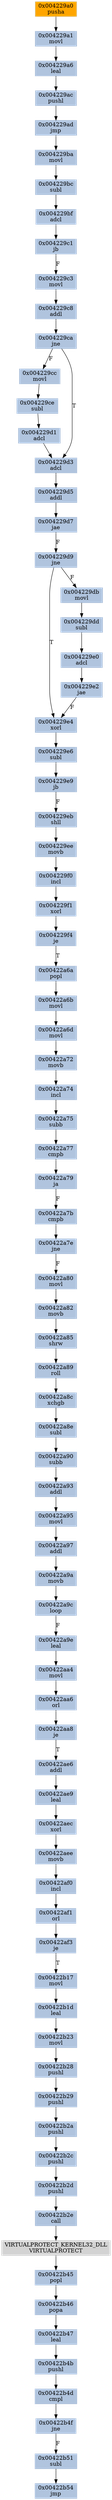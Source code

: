 strict digraph G {
	graph [bgcolor=transparent,
		name=G
	];
	node [color=lightsteelblue,
		fillcolor=lightsteelblue,
		shape=rectangle,
		style=filled
	];
	"0x00422b2a"	[label="0x00422b2a
pushl"];
	"0x00422b2c"	[label="0x00422b2c
pushl"];
	"0x00422b2a" -> "0x00422b2c"	[color="#000000"];
	"0x00422a93"	[label="0x00422a93
addl"];
	"0x00422a95"	[label="0x00422a95
movl"];
	"0x00422a93" -> "0x00422a95"	[color="#000000"];
	"0x004229a0"	[color=lightgrey,
		fillcolor=orange,
		label="0x004229a0
pusha"];
	"0x004229a1"	[label="0x004229a1
movl"];
	"0x004229a0" -> "0x004229a1"	[color="#000000"];
	"0x004229e2"	[label="0x004229e2
jae"];
	"0x004229e4"	[label="0x004229e4
xorl"];
	"0x004229e2" -> "0x004229e4"	[color="#000000",
		label=F];
	"0x00422af0"	[label="0x00422af0
incl"];
	"0x00422af1"	[label="0x00422af1
orl"];
	"0x00422af0" -> "0x00422af1"	[color="#000000"];
	"0x004229e0"	[label="0x004229e0
adcl"];
	"0x004229e0" -> "0x004229e2"	[color="#000000"];
	"0x00422a74"	[label="0x00422a74
incl"];
	"0x00422a75"	[label="0x00422a75
subb"];
	"0x00422a74" -> "0x00422a75"	[color="#000000"];
	"0x004229c8"	[label="0x004229c8
addl"];
	"0x004229ca"	[label="0x004229ca
jne"];
	"0x004229c8" -> "0x004229ca"	[color="#000000"];
	"0x00422b1d"	[label="0x00422b1d
leal"];
	"0x00422b23"	[label="0x00422b23
movl"];
	"0x00422b1d" -> "0x00422b23"	[color="#000000"];
	"0x00422a9a"	[label="0x00422a9a
movb"];
	"0x00422a9c"	[label="0x00422a9c
loop"];
	"0x00422a9a" -> "0x00422a9c"	[color="#000000"];
	"0x00422a85"	[label="0x00422a85
shrw"];
	"0x00422a89"	[label="0x00422a89
roll"];
	"0x00422a85" -> "0x00422a89"	[color="#000000"];
	"0x00422af3"	[label="0x00422af3
je"];
	"0x00422b17"	[label="0x00422b17
movl"];
	"0x00422af3" -> "0x00422b17"	[color="#000000",
		label=T];
	"0x00422a90"	[label="0x00422a90
subb"];
	"0x00422a90" -> "0x00422a93"	[color="#000000"];
	"0x00422a9e"	[label="0x00422a9e
leal"];
	"0x00422aa4"	[label="0x00422aa4
movl"];
	"0x00422a9e" -> "0x00422aa4"	[color="#000000"];
	"0x004229eb"	[label="0x004229eb
shll"];
	"0x004229ee"	[label="0x004229ee
movb"];
	"0x004229eb" -> "0x004229ee"	[color="#000000"];
	VIRTUALPROTECT_KERNEL32_DLL	[color=lightgrey,
		fillcolor=lightgrey,
		label="VIRTUALPROTECT_KERNEL32_DLL
VIRTUALPROTECT"];
	"0x00422b45"	[label="0x00422b45
popl"];
	VIRTUALPROTECT_KERNEL32_DLL -> "0x00422b45"	[color="#000000"];
	"0x00422ae6"	[label="0x00422ae6
addl"];
	"0x00422ae9"	[label="0x00422ae9
leal"];
	"0x00422ae6" -> "0x00422ae9"	[color="#000000"];
	"0x004229cc"	[label="0x004229cc
movl"];
	"0x004229ca" -> "0x004229cc"	[color="#000000",
		label=F];
	"0x004229d3"	[label="0x004229d3
adcl"];
	"0x004229ca" -> "0x004229d3"	[color="#000000",
		label=T];
	"0x00422a72"	[label="0x00422a72
movb"];
	"0x00422a72" -> "0x00422a74"	[color="#000000"];
	"0x00422b51"	[label="0x00422b51
subl"];
	"0x00422b54"	[label="0x00422b54
jmp"];
	"0x00422b51" -> "0x00422b54"	[color="#000000"];
	"0x00422b46"	[label="0x00422b46
popa"];
	"0x00422b47"	[label="0x00422b47
leal"];
	"0x00422b46" -> "0x00422b47"	[color="#000000"];
	"0x004229e9"	[label="0x004229e9
jb"];
	"0x004229e9" -> "0x004229eb"	[color="#000000",
		label=F];
	"0x00422a8c"	[label="0x00422a8c
xchgb"];
	"0x00422a89" -> "0x00422a8c"	[color="#000000"];
	"0x004229d5"	[label="0x004229d5
addl"];
	"0x004229d7"	[label="0x004229d7
jae"];
	"0x004229d5" -> "0x004229d7"	[color="#000000"];
	"0x00422a80"	[label="0x00422a80
movl"];
	"0x00422a82"	[label="0x00422a82
movb"];
	"0x00422a80" -> "0x00422a82"	[color="#000000"];
	"0x00422b17" -> "0x00422b1d"	[color="#000000"];
	"0x004229ce"	[label="0x004229ce
subl"];
	"0x004229cc" -> "0x004229ce"	[color="#000000"];
	"0x004229f1"	[label="0x004229f1
xorl"];
	"0x004229f4"	[label="0x004229f4
je"];
	"0x004229f1" -> "0x004229f4"	[color="#000000"];
	"0x004229a6"	[label="0x004229a6
leal"];
	"0x004229ac"	[label="0x004229ac
pushl"];
	"0x004229a6" -> "0x004229ac"	[color="#000000"];
	"0x00422aa6"	[label="0x00422aa6
orl"];
	"0x00422aa8"	[label="0x00422aa8
je"];
	"0x00422aa6" -> "0x00422aa8"	[color="#000000"];
	"0x00422a6a"	[label="0x00422a6a
popl"];
	"0x004229f4" -> "0x00422a6a"	[color="#000000",
		label=T];
	"0x004229e6"	[label="0x004229e6
subl"];
	"0x004229e6" -> "0x004229e9"	[color="#000000"];
	"0x00422aa8" -> "0x00422ae6"	[color="#000000",
		label=T];
	"0x00422aec"	[label="0x00422aec
xorl"];
	"0x00422aee"	[label="0x00422aee
movb"];
	"0x00422aec" -> "0x00422aee"	[color="#000000"];
	"0x004229d9"	[label="0x004229d9
jne"];
	"0x004229d9" -> "0x004229e4"	[color="#000000",
		label=T];
	"0x004229db"	[label="0x004229db
movl"];
	"0x004229d9" -> "0x004229db"	[color="#000000",
		label=F];
	"0x00422b2d"	[label="0x00422b2d
pushl"];
	"0x00422b2c" -> "0x00422b2d"	[color="#000000"];
	"0x00422b29"	[label="0x00422b29
pushl"];
	"0x00422b29" -> "0x00422b2a"	[color="#000000"];
	"0x004229e4" -> "0x004229e6"	[color="#000000"];
	"0x00422aa4" -> "0x00422aa6"	[color="#000000"];
	"0x004229d1"	[label="0x004229d1
adcl"];
	"0x004229d1" -> "0x004229d3"	[color="#000000"];
	"0x00422a7e"	[label="0x00422a7e
jne"];
	"0x00422a7e" -> "0x00422a80"	[color="#000000",
		label=F];
	"0x004229ad"	[label="0x004229ad
jmp"];
	"0x004229ba"	[label="0x004229ba
movl"];
	"0x004229ad" -> "0x004229ba"	[color="#000000"];
	"0x004229ce" -> "0x004229d1"	[color="#000000"];
	"0x00422a97"	[label="0x00422a97
addl"];
	"0x00422a97" -> "0x00422a9a"	[color="#000000"];
	"0x004229dd"	[label="0x004229dd
subl"];
	"0x004229dd" -> "0x004229e0"	[color="#000000"];
	"0x00422af1" -> "0x00422af3"	[color="#000000"];
	"0x00422a7b"	[label="0x00422a7b
cmpb"];
	"0x00422a7b" -> "0x00422a7e"	[color="#000000"];
	"0x00422b45" -> "0x00422b46"	[color="#000000"];
	"0x00422b2e"	[label="0x00422b2e
call"];
	"0x00422b2e" -> VIRTUALPROTECT_KERNEL32_DLL	[color="#000000"];
	"0x00422a79"	[label="0x00422a79
ja"];
	"0x00422a79" -> "0x00422a7b"	[color="#000000",
		label=F];
	"0x00422b4b"	[label="0x00422b4b
pushl"];
	"0x00422b4d"	[label="0x00422b4d
cmpl"];
	"0x00422b4b" -> "0x00422b4d"	[color="#000000"];
	"0x00422aee" -> "0x00422af0"	[color="#000000"];
	"0x00422a82" -> "0x00422a85"	[color="#000000"];
	"0x004229c3"	[label="0x004229c3
movl"];
	"0x004229c3" -> "0x004229c8"	[color="#000000"];
	"0x004229bf"	[label="0x004229bf
adcl"];
	"0x004229c1"	[label="0x004229c1
jb"];
	"0x004229bf" -> "0x004229c1"	[color="#000000"];
	"0x00422b4f"	[label="0x00422b4f
jne"];
	"0x00422b4d" -> "0x00422b4f"	[color="#000000"];
	"0x00422b28"	[label="0x00422b28
pushl"];
	"0x00422b28" -> "0x00422b29"	[color="#000000"];
	"0x00422a6b"	[label="0x00422a6b
movl"];
	"0x00422a6a" -> "0x00422a6b"	[color="#000000"];
	"0x00422a77"	[label="0x00422a77
cmpb"];
	"0x00422a77" -> "0x00422a79"	[color="#000000"];
	"0x00422a8e"	[label="0x00422a8e
subl"];
	"0x00422a8e" -> "0x00422a90"	[color="#000000"];
	"0x004229c1" -> "0x004229c3"	[color="#000000",
		label=F];
	"0x00422b4f" -> "0x00422b51"	[color="#000000",
		label=F];
	"0x00422a8c" -> "0x00422a8e"	[color="#000000"];
	"0x00422a6d"	[label="0x00422a6d
movl"];
	"0x00422a6b" -> "0x00422a6d"	[color="#000000"];
	"0x004229f0"	[label="0x004229f0
incl"];
	"0x004229ee" -> "0x004229f0"	[color="#000000"];
	"0x00422a9c" -> "0x00422a9e"	[color="#000000",
		label=F];
	"0x004229d3" -> "0x004229d5"	[color="#000000"];
	"0x00422a6d" -> "0x00422a72"	[color="#000000"];
	"0x004229bc"	[label="0x004229bc
subl"];
	"0x004229bc" -> "0x004229bf"	[color="#000000"];
	"0x00422ae9" -> "0x00422aec"	[color="#000000"];
	"0x004229d7" -> "0x004229d9"	[color="#000000",
		label=F];
	"0x00422b23" -> "0x00422b28"	[color="#000000"];
	"0x004229a1" -> "0x004229a6"	[color="#000000"];
	"0x00422a95" -> "0x00422a97"	[color="#000000"];
	"0x00422a75" -> "0x00422a77"	[color="#000000"];
	"0x004229f0" -> "0x004229f1"	[color="#000000"];
	"0x004229ac" -> "0x004229ad"	[color="#000000"];
	"0x00422b2d" -> "0x00422b2e"	[color="#000000"];
	"0x004229db" -> "0x004229dd"	[color="#000000"];
	"0x004229ba" -> "0x004229bc"	[color="#000000"];
	"0x00422b47" -> "0x00422b4b"	[color="#000000"];
}
